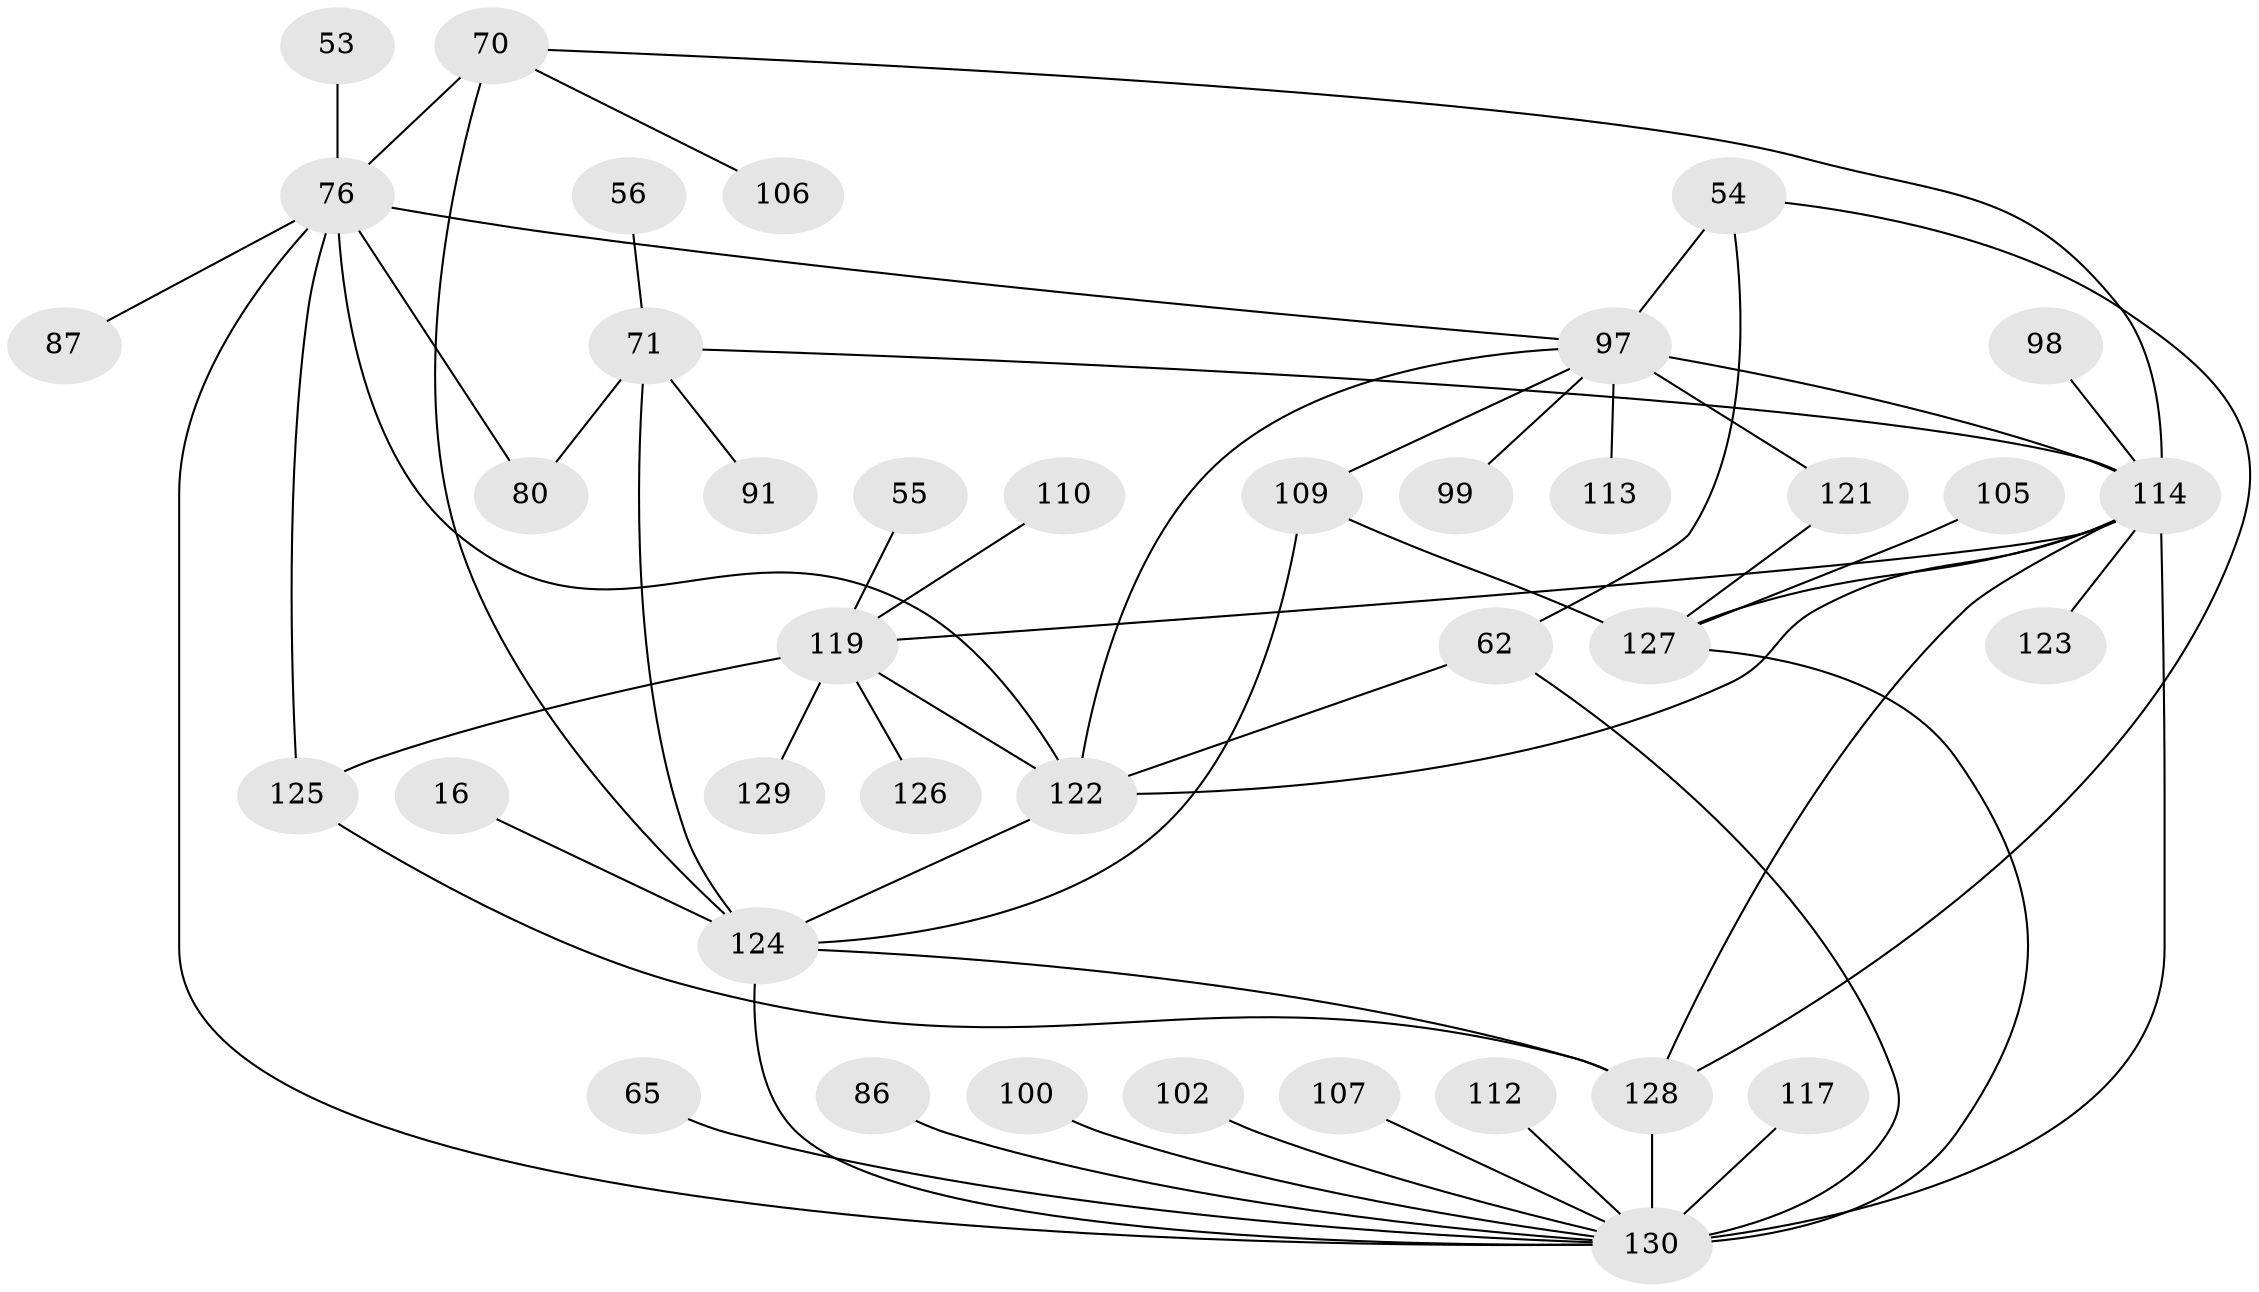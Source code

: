 // original degree distribution, {9: 0.007692307692307693, 11: 0.007692307692307693, 7: 0.015384615384615385, 3: 0.23076923076923078, 4: 0.13076923076923078, 5: 0.08461538461538462, 8: 0.007692307692307693, 2: 0.2230769230769231, 1: 0.25384615384615383, 6: 0.038461538461538464}
// Generated by graph-tools (version 1.1) at 2025/46/03/04/25 21:46:13]
// undirected, 39 vertices, 58 edges
graph export_dot {
graph [start="1"]
  node [color=gray90,style=filled];
  16;
  53;
  54;
  55;
  56;
  62 [super="+29"];
  65;
  70 [super="+44"];
  71 [super="+57+40+18"];
  76 [super="+36+17"];
  80 [super="+75"];
  86;
  87;
  91;
  97 [super="+67"];
  98 [super="+26"];
  99;
  100;
  102;
  105;
  106;
  107;
  109 [super="+28+61+46"];
  110;
  112;
  113;
  114 [super="+81+72+96+83+93"];
  117;
  119 [super="+15+94+104+23+59"];
  121 [super="+89"];
  122 [super="+7+118+90+108"];
  123;
  124 [super="+50+2"];
  125 [super="+20+49+120"];
  126;
  127 [super="+92"];
  128 [super="+19+103+66+84+111"];
  129;
  130 [super="+116+115+85+82"];
  16 -- 124;
  53 -- 76;
  54 -- 97;
  54 -- 128;
  54 -- 62 [weight=2];
  55 -- 119;
  56 -- 71;
  62 -- 122;
  62 -- 130;
  65 -- 130;
  70 -- 76 [weight=3];
  70 -- 106;
  70 -- 124;
  70 -- 114;
  71 -- 124 [weight=3];
  71 -- 91;
  71 -- 80;
  71 -- 114 [weight=3];
  76 -- 87;
  76 -- 122 [weight=2];
  76 -- 125;
  76 -- 97;
  76 -- 80;
  76 -- 130 [weight=3];
  86 -- 130;
  97 -- 99;
  97 -- 109;
  97 -- 113;
  97 -- 114 [weight=6];
  97 -- 122 [weight=2];
  97 -- 121;
  98 -- 114;
  100 -- 130;
  102 -- 130;
  105 -- 127;
  107 -- 130;
  109 -- 124 [weight=2];
  109 -- 127 [weight=2];
  110 -- 119;
  112 -- 130;
  114 -- 130 [weight=7];
  114 -- 128 [weight=4];
  114 -- 119 [weight=3];
  114 -- 122;
  114 -- 123;
  114 -- 127 [weight=2];
  117 -- 130;
  119 -- 129;
  119 -- 122 [weight=3];
  119 -- 125 [weight=2];
  119 -- 126;
  121 -- 127;
  122 -- 124 [weight=2];
  124 -- 128 [weight=2];
  124 -- 130 [weight=3];
  125 -- 128;
  127 -- 130 [weight=2];
  128 -- 130 [weight=2];
}
